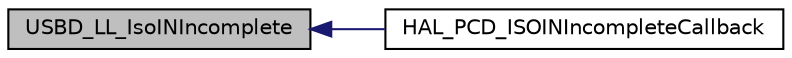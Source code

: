 digraph "USBD_LL_IsoINIncomplete"
{
  edge [fontname="Helvetica",fontsize="10",labelfontname="Helvetica",labelfontsize="10"];
  node [fontname="Helvetica",fontsize="10",shape=record];
  rankdir="LR";
  Node77 [label="USBD_LL_IsoINIncomplete",height=0.2,width=0.4,color="black", fillcolor="grey75", style="filled", fontcolor="black"];
  Node77 -> Node78 [dir="back",color="midnightblue",fontsize="10",style="solid",fontname="Helvetica"];
  Node78 [label="HAL_PCD_ISOINIncompleteCallback",height=0.2,width=0.4,color="black", fillcolor="white", style="filled",URL="$group___p_c_d___exported___functions___group2.html#ga8f4041d553ef2fb326c6e483797f99a8",tooltip="ISOINIncomplete callback. "];
}
